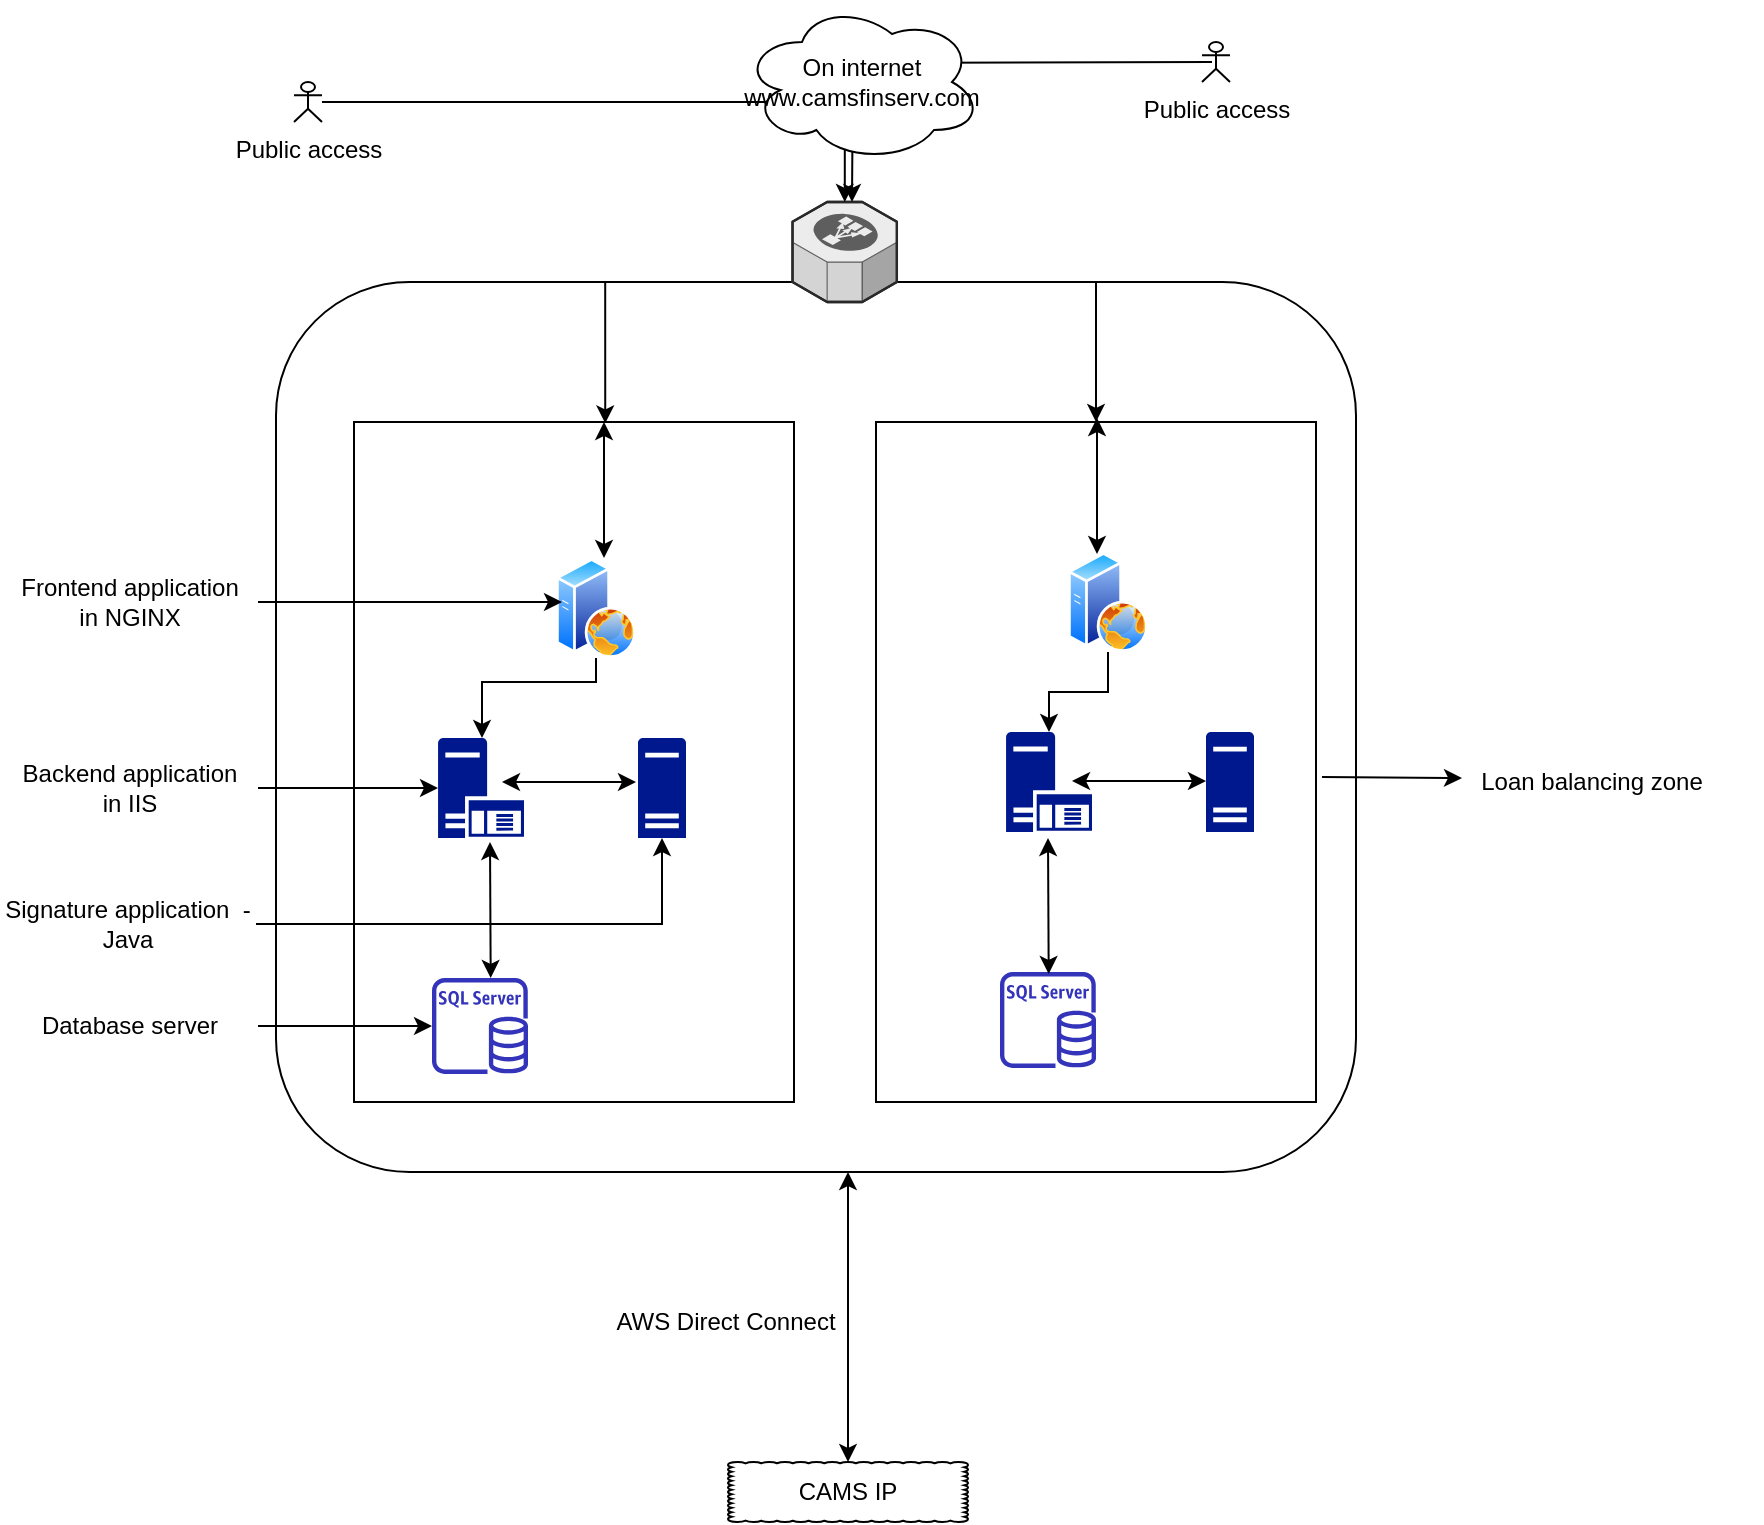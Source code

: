 <mxfile version="14.6.13" type="github"><diagram id="dfmJ5PRtE6S-TQssG3T2" name="Page-1"><mxGraphModel dx="1770" dy="1614" grid="1" gridSize="10" guides="1" tooltips="1" connect="1" arrows="1" fold="1" page="1" pageScale="1" pageWidth="850" pageHeight="1100" math="0" shadow="0"><root><mxCell id="0"/><mxCell id="1" parent="0"/><mxCell id="cN4oM8W2iNpLodC8hFLX-30" value="" style="rounded=1;whiteSpace=wrap;html=1;" vertex="1" parent="1"><mxGeometry x="127" y="10" width="540" height="445" as="geometry"/></mxCell><mxCell id="cN4oM8W2iNpLodC8hFLX-26" value="" style="rounded=0;whiteSpace=wrap;html=1;" vertex="1" parent="1"><mxGeometry x="427" y="80" width="220" height="340" as="geometry"/></mxCell><mxCell id="cN4oM8W2iNpLodC8hFLX-11" value="" style="rounded=0;whiteSpace=wrap;html=1;" vertex="1" parent="1"><mxGeometry x="166" y="80" width="220" height="340" as="geometry"/></mxCell><mxCell id="cN4oM8W2iNpLodC8hFLX-1" value="" style="aspect=fixed;pointerEvents=1;shadow=0;dashed=0;html=1;strokeColor=none;labelPosition=center;verticalLabelPosition=bottom;verticalAlign=top;align=center;fillColor=#00188D;shape=mxgraph.mscae.enterprise.server_generic" vertex="1" parent="1"><mxGeometry x="308" y="238" width="24" height="50" as="geometry"/></mxCell><mxCell id="cN4oM8W2iNpLodC8hFLX-28" value="" style="edgeStyle=orthogonalEdgeStyle;rounded=0;orthogonalLoop=1;jettySize=auto;html=1;entryX=0.571;entryY=0.002;entryDx=0;entryDy=0;entryPerimeter=0;" edge="1" parent="1" source="cN4oM8W2iNpLodC8hFLX-2" target="cN4oM8W2iNpLodC8hFLX-11"><mxGeometry relative="1" as="geometry"><mxPoint x="305.26" y="-5" as="targetPoint"/><Array as="points"><mxPoint x="292" y="10"/></Array></mxGeometry></mxCell><mxCell id="cN4oM8W2iNpLodC8hFLX-29" style="edgeStyle=orthogonalEdgeStyle;rounded=0;orthogonalLoop=1;jettySize=auto;html=1;entryX=0.5;entryY=0;entryDx=0;entryDy=0;" edge="1" parent="1" source="cN4oM8W2iNpLodC8hFLX-2" target="cN4oM8W2iNpLodC8hFLX-26"><mxGeometry relative="1" as="geometry"><mxPoint x="467" y="-5" as="targetPoint"/><Array as="points"><mxPoint x="537" y="10"/></Array></mxGeometry></mxCell><mxCell id="cN4oM8W2iNpLodC8hFLX-2" value="" style="verticalLabelPosition=bottom;html=1;verticalAlign=top;strokeWidth=1;align=center;outlineConnect=0;dashed=0;outlineConnect=0;shape=mxgraph.aws3d.elasticLoadBalancing;fillColor=#ECECEC;strokeColor=#5E5E5E;aspect=fixed;" vertex="1" parent="1"><mxGeometry x="385.26" y="-30" width="52.18" height="50" as="geometry"/></mxCell><mxCell id="cN4oM8W2iNpLodC8hFLX-3" value="" style="aspect=fixed;pointerEvents=1;shadow=0;dashed=0;html=1;strokeColor=none;labelPosition=center;verticalLabelPosition=bottom;verticalAlign=top;align=center;fillColor=#00188D;shape=mxgraph.mscae.enterprise.application_server" vertex="1" parent="1"><mxGeometry x="208" y="238" width="43" height="50" as="geometry"/></mxCell><mxCell id="cN4oM8W2iNpLodC8hFLX-8" value="" style="outlineConnect=0;fontColor=#232F3E;gradientColor=none;fillColor=#3334B9;strokeColor=none;dashed=0;verticalLabelPosition=bottom;verticalAlign=top;align=center;html=1;fontSize=12;fontStyle=0;aspect=fixed;pointerEvents=1;shape=mxgraph.aws4.rds_sql_server_instance;" vertex="1" parent="1"><mxGeometry x="205" y="358" width="48" height="48" as="geometry"/></mxCell><mxCell id="cN4oM8W2iNpLodC8hFLX-14" value="" style="edgeStyle=orthogonalEdgeStyle;rounded=0;orthogonalLoop=1;jettySize=auto;html=1;" edge="1" parent="1" source="cN4oM8W2iNpLodC8hFLX-9" target="cN4oM8W2iNpLodC8hFLX-3"><mxGeometry relative="1" as="geometry"><Array as="points"><mxPoint x="287" y="210"/><mxPoint x="230" y="210"/></Array></mxGeometry></mxCell><mxCell id="cN4oM8W2iNpLodC8hFLX-9" value="" style="aspect=fixed;perimeter=ellipsePerimeter;html=1;align=center;shadow=0;dashed=0;spacingTop=3;image;image=img/lib/active_directory/web_server.svg;" vertex="1" parent="1"><mxGeometry x="267" y="148" width="40" height="50" as="geometry"/></mxCell><mxCell id="cN4oM8W2iNpLodC8hFLX-19" value="" style="aspect=fixed;pointerEvents=1;shadow=0;dashed=0;html=1;strokeColor=none;labelPosition=center;verticalLabelPosition=bottom;verticalAlign=top;align=center;fillColor=#00188D;shape=mxgraph.mscae.enterprise.server_generic" vertex="1" parent="1"><mxGeometry x="592" y="235" width="24" height="50" as="geometry"/></mxCell><mxCell id="cN4oM8W2iNpLodC8hFLX-22" value="" style="aspect=fixed;pointerEvents=1;shadow=0;dashed=0;html=1;strokeColor=none;labelPosition=center;verticalLabelPosition=bottom;verticalAlign=top;align=center;fillColor=#00188D;shape=mxgraph.mscae.enterprise.application_server" vertex="1" parent="1"><mxGeometry x="492" y="235" width="43" height="50" as="geometry"/></mxCell><mxCell id="cN4oM8W2iNpLodC8hFLX-23" value="" style="outlineConnect=0;fontColor=#232F3E;gradientColor=none;fillColor=#3334B9;strokeColor=none;dashed=0;verticalLabelPosition=bottom;verticalAlign=top;align=center;html=1;fontSize=12;fontStyle=0;aspect=fixed;pointerEvents=1;shape=mxgraph.aws4.rds_sql_server_instance;" vertex="1" parent="1"><mxGeometry x="489" y="355" width="48" height="48" as="geometry"/></mxCell><mxCell id="cN4oM8W2iNpLodC8hFLX-24" value="" style="edgeStyle=orthogonalEdgeStyle;rounded=0;orthogonalLoop=1;jettySize=auto;html=1;" edge="1" parent="1" source="cN4oM8W2iNpLodC8hFLX-25" target="cN4oM8W2iNpLodC8hFLX-22"><mxGeometry relative="1" as="geometry"/></mxCell><mxCell id="cN4oM8W2iNpLodC8hFLX-25" value="" style="aspect=fixed;perimeter=ellipsePerimeter;html=1;align=center;shadow=0;dashed=0;spacingTop=3;image;image=img/lib/active_directory/web_server.svg;" vertex="1" parent="1"><mxGeometry x="523" y="145" width="40" height="50" as="geometry"/></mxCell><mxCell id="cN4oM8W2iNpLodC8hFLX-33" value="" style="endArrow=classic;startArrow=classic;html=1;" edge="1" parent="1"><mxGeometry width="50" height="50" relative="1" as="geometry"><mxPoint x="291" y="148" as="sourcePoint"/><mxPoint x="291" y="80" as="targetPoint"/></mxGeometry></mxCell><mxCell id="cN4oM8W2iNpLodC8hFLX-34" value="" style="endArrow=classic;startArrow=classic;html=1;" edge="1" parent="1"><mxGeometry width="50" height="50" relative="1" as="geometry"><mxPoint x="537.5" y="146" as="sourcePoint"/><mxPoint x="537.5" y="78" as="targetPoint"/></mxGeometry></mxCell><mxCell id="cN4oM8W2iNpLodC8hFLX-37" value="" style="endArrow=classic;startArrow=classic;html=1;" edge="1" parent="1"><mxGeometry width="50" height="50" relative="1" as="geometry"><mxPoint x="240" y="260" as="sourcePoint"/><mxPoint x="307" y="260" as="targetPoint"/></mxGeometry></mxCell><mxCell id="cN4oM8W2iNpLodC8hFLX-38" value="" style="endArrow=classic;startArrow=classic;html=1;" edge="1" parent="1"><mxGeometry width="50" height="50" relative="1" as="geometry"><mxPoint x="525" y="259.5" as="sourcePoint"/><mxPoint x="592" y="259.5" as="targetPoint"/></mxGeometry></mxCell><mxCell id="cN4oM8W2iNpLodC8hFLX-39" value="" style="endArrow=classic;startArrow=classic;html=1;" edge="1" parent="1"><mxGeometry width="50" height="50" relative="1" as="geometry"><mxPoint x="234.348" y="358" as="sourcePoint"/><mxPoint x="234" y="290" as="targetPoint"/></mxGeometry></mxCell><mxCell id="cN4oM8W2iNpLodC8hFLX-40" value="" style="endArrow=classic;startArrow=classic;html=1;" edge="1" parent="1"><mxGeometry width="50" height="50" relative="1" as="geometry"><mxPoint x="513.348" y="356" as="sourcePoint"/><mxPoint x="513" y="288" as="targetPoint"/></mxGeometry></mxCell><mxCell id="cN4oM8W2iNpLodC8hFLX-44" style="edgeStyle=orthogonalEdgeStyle;rounded=0;orthogonalLoop=1;jettySize=auto;html=1;" edge="1" parent="1" source="cN4oM8W2iNpLodC8hFLX-42" target="cN4oM8W2iNpLodC8hFLX-2"><mxGeometry relative="1" as="geometry"/></mxCell><mxCell id="cN4oM8W2iNpLodC8hFLX-42" value="Public access" style="shape=umlActor;verticalLabelPosition=bottom;verticalAlign=top;html=1;outlineConnect=0;" vertex="1" parent="1"><mxGeometry x="136" y="-90" width="14" height="20" as="geometry"/></mxCell><mxCell id="cN4oM8W2iNpLodC8hFLX-45" style="edgeStyle=orthogonalEdgeStyle;rounded=0;orthogonalLoop=1;jettySize=auto;html=1;entryX=0.474;entryY=0;entryDx=0;entryDy=0;entryPerimeter=0;" edge="1" parent="1"><mxGeometry relative="1" as="geometry"><mxPoint x="595" y="-100" as="sourcePoint"/><mxPoint x="414.993" y="-30" as="targetPoint"/></mxGeometry></mxCell><mxCell id="cN4oM8W2iNpLodC8hFLX-43" value="Public access" style="shape=umlActor;verticalLabelPosition=bottom;verticalAlign=top;html=1;outlineConnect=0;" vertex="1" parent="1"><mxGeometry x="590" y="-110" width="14" height="20" as="geometry"/></mxCell><mxCell id="cN4oM8W2iNpLodC8hFLX-51" value="On internet&lt;br&gt;www.camsfinserv.com" style="ellipse;shape=cloud;whiteSpace=wrap;html=1;" vertex="1" parent="1"><mxGeometry x="360" y="-130" width="120" height="80" as="geometry"/></mxCell><mxCell id="cN4oM8W2iNpLodC8hFLX-59" style="edgeStyle=orthogonalEdgeStyle;rounded=0;orthogonalLoop=1;jettySize=auto;html=1;" edge="1" parent="1" source="cN4oM8W2iNpLodC8hFLX-53"><mxGeometry relative="1" as="geometry"><mxPoint x="270" y="170" as="targetPoint"/></mxGeometry></mxCell><mxCell id="cN4oM8W2iNpLodC8hFLX-53" value="Frontend application&lt;br&gt;in NGINX" style="text;html=1;strokeColor=none;fillColor=none;align=center;verticalAlign=middle;whiteSpace=wrap;rounded=0;" vertex="1" parent="1"><mxGeometry x="-10" y="160" width="128" height="20" as="geometry"/></mxCell><mxCell id="cN4oM8W2iNpLodC8hFLX-56" style="edgeStyle=orthogonalEdgeStyle;rounded=0;orthogonalLoop=1;jettySize=auto;html=1;" edge="1" parent="1" source="cN4oM8W2iNpLodC8hFLX-55" target="cN4oM8W2iNpLodC8hFLX-3"><mxGeometry relative="1" as="geometry"/></mxCell><mxCell id="cN4oM8W2iNpLodC8hFLX-55" value="Backend application&lt;br&gt;in IIS" style="text;html=1;strokeColor=none;fillColor=none;align=center;verticalAlign=middle;whiteSpace=wrap;rounded=0;" vertex="1" parent="1"><mxGeometry x="-10" y="253" width="128" height="20" as="geometry"/></mxCell><mxCell id="cN4oM8W2iNpLodC8hFLX-61" style="edgeStyle=orthogonalEdgeStyle;rounded=0;orthogonalLoop=1;jettySize=auto;html=1;entryX=0.5;entryY=1;entryDx=0;entryDy=0;entryPerimeter=0;" edge="1" parent="1" source="cN4oM8W2iNpLodC8hFLX-60" target="cN4oM8W2iNpLodC8hFLX-1"><mxGeometry relative="1" as="geometry"/></mxCell><mxCell id="cN4oM8W2iNpLodC8hFLX-60" value="Signature application&amp;nbsp; - Java" style="text;html=1;strokeColor=none;fillColor=none;align=center;verticalAlign=middle;whiteSpace=wrap;rounded=0;" vertex="1" parent="1"><mxGeometry x="-11" y="321" width="128" height="20" as="geometry"/></mxCell><mxCell id="cN4oM8W2iNpLodC8hFLX-64" style="edgeStyle=orthogonalEdgeStyle;rounded=0;orthogonalLoop=1;jettySize=auto;html=1;" edge="1" parent="1" source="cN4oM8W2iNpLodC8hFLX-62" target="cN4oM8W2iNpLodC8hFLX-8"><mxGeometry relative="1" as="geometry"/></mxCell><mxCell id="cN4oM8W2iNpLodC8hFLX-62" value="Database server" style="text;html=1;strokeColor=none;fillColor=none;align=center;verticalAlign=middle;whiteSpace=wrap;rounded=0;" vertex="1" parent="1"><mxGeometry x="-10" y="372" width="128" height="20" as="geometry"/></mxCell><mxCell id="cN4oM8W2iNpLodC8hFLX-65" value="CAMS IP" style="whiteSpace=wrap;html=1;shape=mxgraph.basic.cloud_rect" vertex="1" parent="1"><mxGeometry x="353" y="600" width="120" height="30" as="geometry"/></mxCell><mxCell id="cN4oM8W2iNpLodC8hFLX-67" value="AWS Direct Connect" style="text;html=1;strokeColor=none;fillColor=none;align=center;verticalAlign=middle;whiteSpace=wrap;rounded=0;" vertex="1" parent="1"><mxGeometry x="267.44" y="520" width="170" height="20" as="geometry"/></mxCell><mxCell id="cN4oM8W2iNpLodC8hFLX-68" value="" style="endArrow=classic;startArrow=classic;html=1;" edge="1" parent="1"><mxGeometry width="50" height="50" relative="1" as="geometry"><mxPoint x="413" y="600" as="sourcePoint"/><mxPoint x="413" y="455" as="targetPoint"/></mxGeometry></mxCell><mxCell id="cN4oM8W2iNpLodC8hFLX-69" value="" style="endArrow=classic;html=1;" edge="1" parent="1"><mxGeometry width="50" height="50" relative="1" as="geometry"><mxPoint x="650" y="257.5" as="sourcePoint"/><mxPoint x="720" y="258" as="targetPoint"/></mxGeometry></mxCell><mxCell id="cN4oM8W2iNpLodC8hFLX-70" value="Loan balancing zone" style="text;html=1;strokeColor=none;fillColor=none;align=center;verticalAlign=middle;whiteSpace=wrap;rounded=0;" vertex="1" parent="1"><mxGeometry x="700" y="250" width="170" height="20" as="geometry"/></mxCell></root></mxGraphModel></diagram></mxfile>